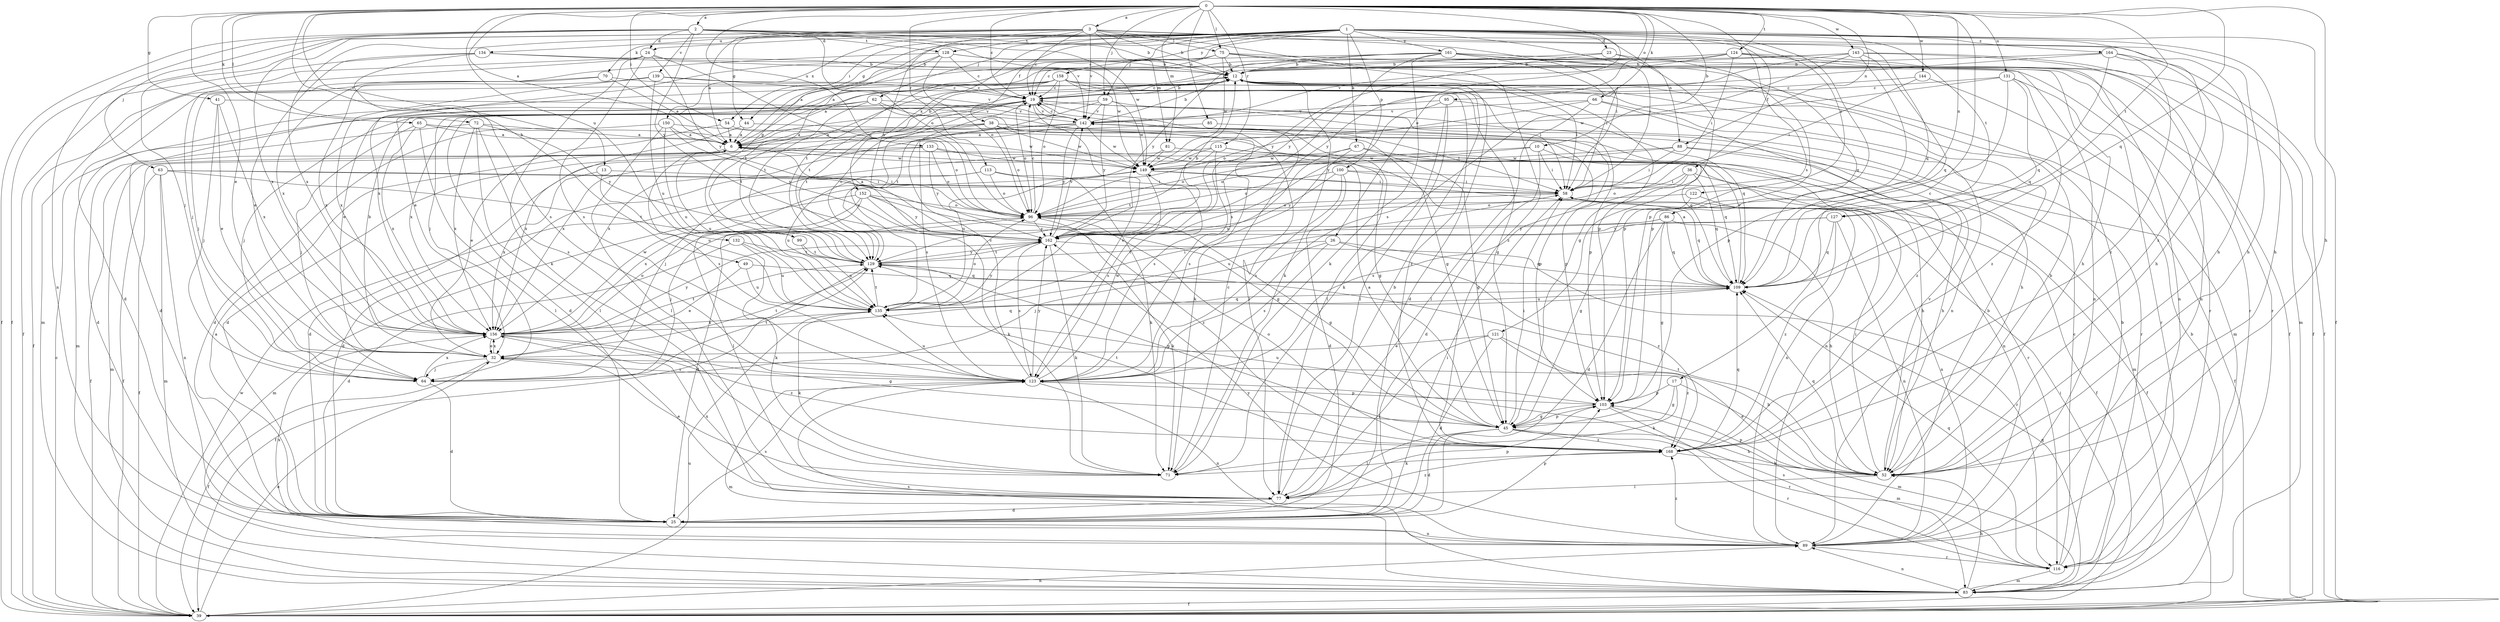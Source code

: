 strict digraph  {
0;
1;
2;
3;
6;
10;
12;
13;
17;
19;
23;
24;
25;
26;
32;
36;
38;
39;
41;
44;
45;
49;
52;
54;
58;
59;
62;
63;
64;
65;
66;
67;
70;
71;
72;
75;
77;
81;
83;
85;
86;
88;
89;
95;
96;
99;
100;
103;
109;
113;
115;
116;
121;
122;
123;
124;
127;
128;
129;
131;
132;
133;
134;
135;
139;
142;
143;
144;
149;
150;
152;
156;
158;
161;
162;
164;
168;
0 -> 2  [label=a];
0 -> 3  [label=a];
0 -> 6  [label=a];
0 -> 10  [label=b];
0 -> 13  [label=c];
0 -> 17  [label=c];
0 -> 19  [label=c];
0 -> 26  [label=e];
0 -> 32  [label=e];
0 -> 41  [label=g];
0 -> 49  [label=h];
0 -> 52  [label=h];
0 -> 54  [label=i];
0 -> 59  [label=j];
0 -> 65  [label=k];
0 -> 66  [label=k];
0 -> 72  [label=l];
0 -> 75  [label=l];
0 -> 81  [label=m];
0 -> 85  [label=n];
0 -> 86  [label=n];
0 -> 88  [label=n];
0 -> 95  [label=o];
0 -> 109  [label=q];
0 -> 113  [label=r];
0 -> 115  [label=r];
0 -> 121  [label=s];
0 -> 124  [label=t];
0 -> 127  [label=t];
0 -> 131  [label=u];
0 -> 132  [label=u];
0 -> 133  [label=u];
0 -> 143  [label=w];
0 -> 144  [label=w];
1 -> 19  [label=c];
1 -> 23  [label=d];
1 -> 24  [label=d];
1 -> 36  [label=f];
1 -> 38  [label=f];
1 -> 39  [label=f];
1 -> 44  [label=g];
1 -> 52  [label=h];
1 -> 54  [label=i];
1 -> 58  [label=i];
1 -> 59  [label=j];
1 -> 62  [label=j];
1 -> 67  [label=k];
1 -> 70  [label=k];
1 -> 88  [label=n];
1 -> 99  [label=p];
1 -> 100  [label=p];
1 -> 103  [label=p];
1 -> 122  [label=s];
1 -> 127  [label=t];
1 -> 150  [label=x];
1 -> 152  [label=x];
1 -> 156  [label=x];
1 -> 158  [label=y];
1 -> 161  [label=y];
1 -> 164  [label=z];
1 -> 168  [label=z];
2 -> 12  [label=b];
2 -> 24  [label=d];
2 -> 39  [label=f];
2 -> 52  [label=h];
2 -> 63  [label=j];
2 -> 64  [label=j];
2 -> 89  [label=n];
2 -> 96  [label=o];
2 -> 128  [label=t];
2 -> 139  [label=v];
2 -> 142  [label=v];
2 -> 149  [label=w];
2 -> 162  [label=y];
3 -> 6  [label=a];
3 -> 12  [label=b];
3 -> 19  [label=c];
3 -> 39  [label=f];
3 -> 44  [label=g];
3 -> 52  [label=h];
3 -> 58  [label=i];
3 -> 75  [label=l];
3 -> 81  [label=m];
3 -> 109  [label=q];
3 -> 128  [label=t];
3 -> 134  [label=u];
3 -> 142  [label=v];
3 -> 156  [label=x];
3 -> 162  [label=y];
3 -> 168  [label=z];
6 -> 12  [label=b];
6 -> 39  [label=f];
6 -> 83  [label=m];
6 -> 123  [label=s];
6 -> 135  [label=u];
6 -> 149  [label=w];
10 -> 25  [label=d];
10 -> 58  [label=i];
10 -> 89  [label=n];
10 -> 96  [label=o];
10 -> 149  [label=w];
12 -> 19  [label=c];
12 -> 25  [label=d];
12 -> 58  [label=i];
12 -> 64  [label=j];
12 -> 71  [label=k];
12 -> 129  [label=t];
13 -> 58  [label=i];
13 -> 135  [label=u];
13 -> 156  [label=x];
17 -> 45  [label=g];
17 -> 71  [label=k];
17 -> 83  [label=m];
17 -> 103  [label=p];
19 -> 12  [label=b];
19 -> 25  [label=d];
19 -> 77  [label=l];
19 -> 96  [label=o];
19 -> 103  [label=p];
19 -> 123  [label=s];
19 -> 129  [label=t];
19 -> 142  [label=v];
23 -> 12  [label=b];
23 -> 45  [label=g];
23 -> 103  [label=p];
23 -> 162  [label=y];
24 -> 12  [label=b];
24 -> 64  [label=j];
24 -> 71  [label=k];
24 -> 83  [label=m];
24 -> 96  [label=o];
24 -> 123  [label=s];
24 -> 162  [label=y];
25 -> 6  [label=a];
25 -> 58  [label=i];
25 -> 89  [label=n];
25 -> 103  [label=p];
25 -> 123  [label=s];
26 -> 64  [label=j];
26 -> 109  [label=q];
26 -> 123  [label=s];
26 -> 129  [label=t];
26 -> 168  [label=z];
32 -> 12  [label=b];
32 -> 39  [label=f];
32 -> 64  [label=j];
32 -> 123  [label=s];
32 -> 129  [label=t];
32 -> 156  [label=x];
36 -> 39  [label=f];
36 -> 58  [label=i];
36 -> 96  [label=o];
36 -> 109  [label=q];
36 -> 123  [label=s];
38 -> 6  [label=a];
38 -> 25  [label=d];
38 -> 71  [label=k];
38 -> 96  [label=o];
38 -> 103  [label=p];
38 -> 149  [label=w];
38 -> 156  [label=x];
39 -> 19  [label=c];
39 -> 32  [label=e];
39 -> 89  [label=n];
39 -> 135  [label=u];
39 -> 149  [label=w];
41 -> 32  [label=e];
41 -> 64  [label=j];
41 -> 142  [label=v];
41 -> 156  [label=x];
44 -> 6  [label=a];
44 -> 45  [label=g];
44 -> 156  [label=x];
45 -> 6  [label=a];
45 -> 25  [label=d];
45 -> 52  [label=h];
45 -> 58  [label=i];
45 -> 77  [label=l];
45 -> 103  [label=p];
45 -> 116  [label=r];
45 -> 168  [label=z];
49 -> 32  [label=e];
49 -> 109  [label=q];
49 -> 135  [label=u];
52 -> 12  [label=b];
52 -> 32  [label=e];
52 -> 58  [label=i];
52 -> 77  [label=l];
52 -> 103  [label=p];
52 -> 109  [label=q];
52 -> 129  [label=t];
52 -> 142  [label=v];
54 -> 6  [label=a];
54 -> 32  [label=e];
54 -> 149  [label=w];
58 -> 96  [label=o];
58 -> 109  [label=q];
59 -> 52  [label=h];
59 -> 64  [label=j];
59 -> 129  [label=t];
59 -> 142  [label=v];
59 -> 149  [label=w];
59 -> 162  [label=y];
62 -> 25  [label=d];
62 -> 45  [label=g];
62 -> 77  [label=l];
62 -> 83  [label=m];
62 -> 129  [label=t];
62 -> 142  [label=v];
62 -> 156  [label=x];
63 -> 39  [label=f];
63 -> 45  [label=g];
63 -> 58  [label=i];
63 -> 83  [label=m];
63 -> 89  [label=n];
63 -> 129  [label=t];
64 -> 25  [label=d];
64 -> 129  [label=t];
64 -> 156  [label=x];
65 -> 6  [label=a];
65 -> 64  [label=j];
65 -> 77  [label=l];
65 -> 96  [label=o];
65 -> 156  [label=x];
66 -> 77  [label=l];
66 -> 96  [label=o];
66 -> 116  [label=r];
66 -> 142  [label=v];
66 -> 168  [label=z];
67 -> 45  [label=g];
67 -> 109  [label=q];
67 -> 123  [label=s];
67 -> 135  [label=u];
67 -> 149  [label=w];
70 -> 6  [label=a];
70 -> 19  [label=c];
70 -> 39  [label=f];
70 -> 156  [label=x];
71 -> 19  [label=c];
71 -> 32  [label=e];
72 -> 6  [label=a];
72 -> 25  [label=d];
72 -> 77  [label=l];
72 -> 123  [label=s];
72 -> 156  [label=x];
72 -> 162  [label=y];
75 -> 12  [label=b];
75 -> 19  [label=c];
75 -> 52  [label=h];
75 -> 89  [label=n];
75 -> 103  [label=p];
75 -> 149  [label=w];
75 -> 156  [label=x];
77 -> 12  [label=b];
77 -> 25  [label=d];
77 -> 103  [label=p];
77 -> 156  [label=x];
77 -> 168  [label=z];
81 -> 89  [label=n];
81 -> 135  [label=u];
81 -> 149  [label=w];
83 -> 12  [label=b];
83 -> 39  [label=f];
83 -> 52  [label=h];
83 -> 58  [label=i];
83 -> 89  [label=n];
83 -> 109  [label=q];
83 -> 123  [label=s];
85 -> 6  [label=a];
85 -> 103  [label=p];
86 -> 25  [label=d];
86 -> 45  [label=g];
86 -> 52  [label=h];
86 -> 64  [label=j];
86 -> 109  [label=q];
86 -> 162  [label=y];
88 -> 39  [label=f];
88 -> 52  [label=h];
88 -> 58  [label=i];
88 -> 96  [label=o];
88 -> 149  [label=w];
89 -> 12  [label=b];
89 -> 116  [label=r];
89 -> 156  [label=x];
89 -> 162  [label=y];
89 -> 168  [label=z];
95 -> 71  [label=k];
95 -> 77  [label=l];
95 -> 109  [label=q];
95 -> 142  [label=v];
95 -> 162  [label=y];
96 -> 6  [label=a];
96 -> 19  [label=c];
96 -> 25  [label=d];
96 -> 45  [label=g];
96 -> 71  [label=k];
96 -> 162  [label=y];
99 -> 129  [label=t];
99 -> 135  [label=u];
100 -> 25  [label=d];
100 -> 39  [label=f];
100 -> 58  [label=i];
100 -> 96  [label=o];
100 -> 123  [label=s];
100 -> 162  [label=y];
103 -> 45  [label=g];
103 -> 83  [label=m];
103 -> 116  [label=r];
103 -> 135  [label=u];
109 -> 6  [label=a];
109 -> 135  [label=u];
109 -> 142  [label=v];
113 -> 25  [label=d];
113 -> 58  [label=i];
113 -> 71  [label=k];
113 -> 96  [label=o];
113 -> 135  [label=u];
115 -> 52  [label=h];
115 -> 64  [label=j];
115 -> 83  [label=m];
115 -> 123  [label=s];
115 -> 129  [label=t];
115 -> 149  [label=w];
116 -> 12  [label=b];
116 -> 19  [label=c];
116 -> 83  [label=m];
116 -> 109  [label=q];
116 -> 123  [label=s];
121 -> 25  [label=d];
121 -> 32  [label=e];
121 -> 52  [label=h];
121 -> 77  [label=l];
121 -> 168  [label=z];
122 -> 45  [label=g];
122 -> 89  [label=n];
122 -> 96  [label=o];
123 -> 19  [label=c];
123 -> 83  [label=m];
123 -> 89  [label=n];
123 -> 103  [label=p];
123 -> 135  [label=u];
123 -> 149  [label=w];
123 -> 162  [label=y];
124 -> 6  [label=a];
124 -> 12  [label=b];
124 -> 32  [label=e];
124 -> 58  [label=i];
124 -> 83  [label=m];
124 -> 89  [label=n];
124 -> 116  [label=r];
124 -> 142  [label=v];
127 -> 89  [label=n];
127 -> 109  [label=q];
127 -> 135  [label=u];
127 -> 162  [label=y];
127 -> 168  [label=z];
128 -> 6  [label=a];
128 -> 12  [label=b];
128 -> 19  [label=c];
128 -> 96  [label=o];
128 -> 116  [label=r];
128 -> 129  [label=t];
128 -> 156  [label=x];
129 -> 19  [label=c];
129 -> 39  [label=f];
129 -> 45  [label=g];
129 -> 109  [label=q];
129 -> 162  [label=y];
131 -> 19  [label=c];
131 -> 103  [label=p];
131 -> 109  [label=q];
131 -> 116  [label=r];
131 -> 149  [label=w];
131 -> 168  [label=z];
132 -> 25  [label=d];
132 -> 71  [label=k];
132 -> 129  [label=t];
132 -> 135  [label=u];
133 -> 25  [label=d];
133 -> 39  [label=f];
133 -> 96  [label=o];
133 -> 116  [label=r];
133 -> 149  [label=w];
133 -> 162  [label=y];
134 -> 12  [label=b];
134 -> 32  [label=e];
134 -> 39  [label=f];
134 -> 123  [label=s];
134 -> 149  [label=w];
135 -> 19  [label=c];
135 -> 58  [label=i];
135 -> 71  [label=k];
135 -> 96  [label=o];
135 -> 109  [label=q];
135 -> 129  [label=t];
135 -> 156  [label=x];
135 -> 162  [label=y];
139 -> 19  [label=c];
139 -> 25  [label=d];
139 -> 135  [label=u];
139 -> 142  [label=v];
139 -> 156  [label=x];
142 -> 6  [label=a];
142 -> 12  [label=b];
142 -> 19  [label=c];
142 -> 58  [label=i];
142 -> 123  [label=s];
142 -> 149  [label=w];
142 -> 156  [label=x];
142 -> 162  [label=y];
143 -> 12  [label=b];
143 -> 19  [label=c];
143 -> 39  [label=f];
143 -> 89  [label=n];
143 -> 103  [label=p];
143 -> 109  [label=q];
143 -> 123  [label=s];
143 -> 162  [label=y];
144 -> 19  [label=c];
144 -> 58  [label=i];
144 -> 83  [label=m];
149 -> 58  [label=i];
149 -> 89  [label=n];
149 -> 123  [label=s];
150 -> 6  [label=a];
150 -> 25  [label=d];
150 -> 77  [label=l];
150 -> 109  [label=q];
150 -> 135  [label=u];
150 -> 162  [label=y];
152 -> 71  [label=k];
152 -> 77  [label=l];
152 -> 83  [label=m];
152 -> 96  [label=o];
152 -> 156  [label=x];
152 -> 162  [label=y];
152 -> 168  [label=z];
156 -> 32  [label=e];
156 -> 45  [label=g];
156 -> 96  [label=o];
156 -> 109  [label=q];
156 -> 129  [label=t];
156 -> 149  [label=w];
156 -> 162  [label=y];
156 -> 168  [label=z];
158 -> 6  [label=a];
158 -> 19  [label=c];
158 -> 32  [label=e];
158 -> 45  [label=g];
158 -> 58  [label=i];
158 -> 64  [label=j];
158 -> 89  [label=n];
158 -> 96  [label=o];
158 -> 129  [label=t];
158 -> 168  [label=z];
161 -> 12  [label=b];
161 -> 39  [label=f];
161 -> 58  [label=i];
161 -> 71  [label=k];
161 -> 109  [label=q];
161 -> 116  [label=r];
161 -> 123  [label=s];
161 -> 129  [label=t];
161 -> 162  [label=y];
162 -> 12  [label=b];
162 -> 71  [label=k];
162 -> 116  [label=r];
162 -> 123  [label=s];
162 -> 129  [label=t];
162 -> 142  [label=v];
164 -> 12  [label=b];
164 -> 39  [label=f];
164 -> 52  [label=h];
164 -> 109  [label=q];
164 -> 162  [label=y];
164 -> 168  [label=z];
168 -> 52  [label=h];
168 -> 71  [label=k];
168 -> 96  [label=o];
168 -> 109  [label=q];
168 -> 129  [label=t];
}
